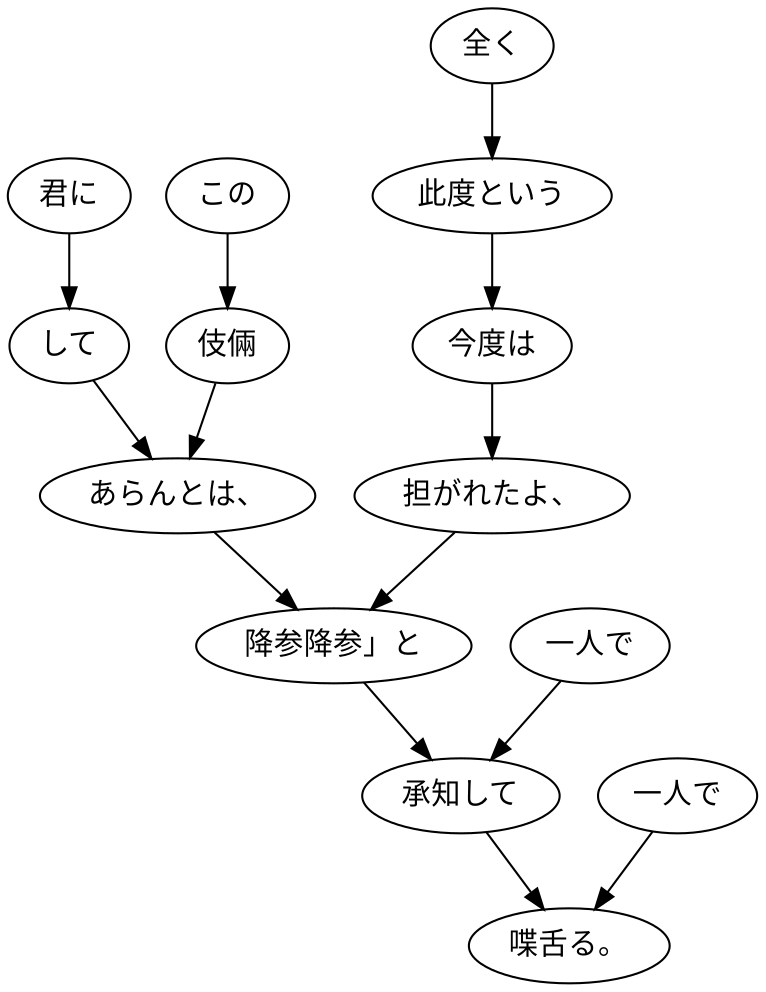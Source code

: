 digraph graph999 {
	node0 [label="君に"];
	node1 [label="して"];
	node2 [label="この"];
	node3 [label="伎倆"];
	node4 [label="あらんとは、"];
	node5 [label="全く"];
	node6 [label="此度という"];
	node7 [label="今度は"];
	node8 [label="担がれたよ、"];
	node9 [label="降参降参」と"];
	node10 [label="一人で"];
	node11 [label="承知して"];
	node12 [label="一人で"];
	node13 [label="喋舌る。"];
	node0 -> node1;
	node1 -> node4;
	node2 -> node3;
	node3 -> node4;
	node4 -> node9;
	node5 -> node6;
	node6 -> node7;
	node7 -> node8;
	node8 -> node9;
	node9 -> node11;
	node10 -> node11;
	node11 -> node13;
	node12 -> node13;
}
